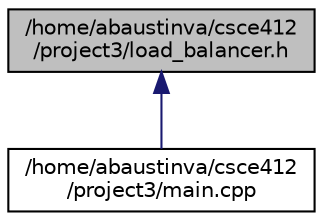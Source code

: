 digraph "/home/abaustinva/csce412/project3/load_balancer.h"
{
 // LATEX_PDF_SIZE
  edge [fontname="Helvetica",fontsize="10",labelfontname="Helvetica",labelfontsize="10"];
  node [fontname="Helvetica",fontsize="10",shape=record];
  Node1 [label="/home/abaustinva/csce412\l/project3/load_balancer.h",height=0.2,width=0.4,color="black", fillcolor="grey75", style="filled", fontcolor="black",tooltip="Defines the LoadBalancer class for managing web servers and requests."];
  Node1 -> Node2 [dir="back",color="midnightblue",fontsize="10",style="solid",fontname="Helvetica"];
  Node2 [label="/home/abaustinva/csce412\l/project3/main.cpp",height=0.2,width=0.4,color="black", fillcolor="white", style="filled",URL="$main_8cpp.html",tooltip="This is the main driver program for the load balancer simulation."];
}
